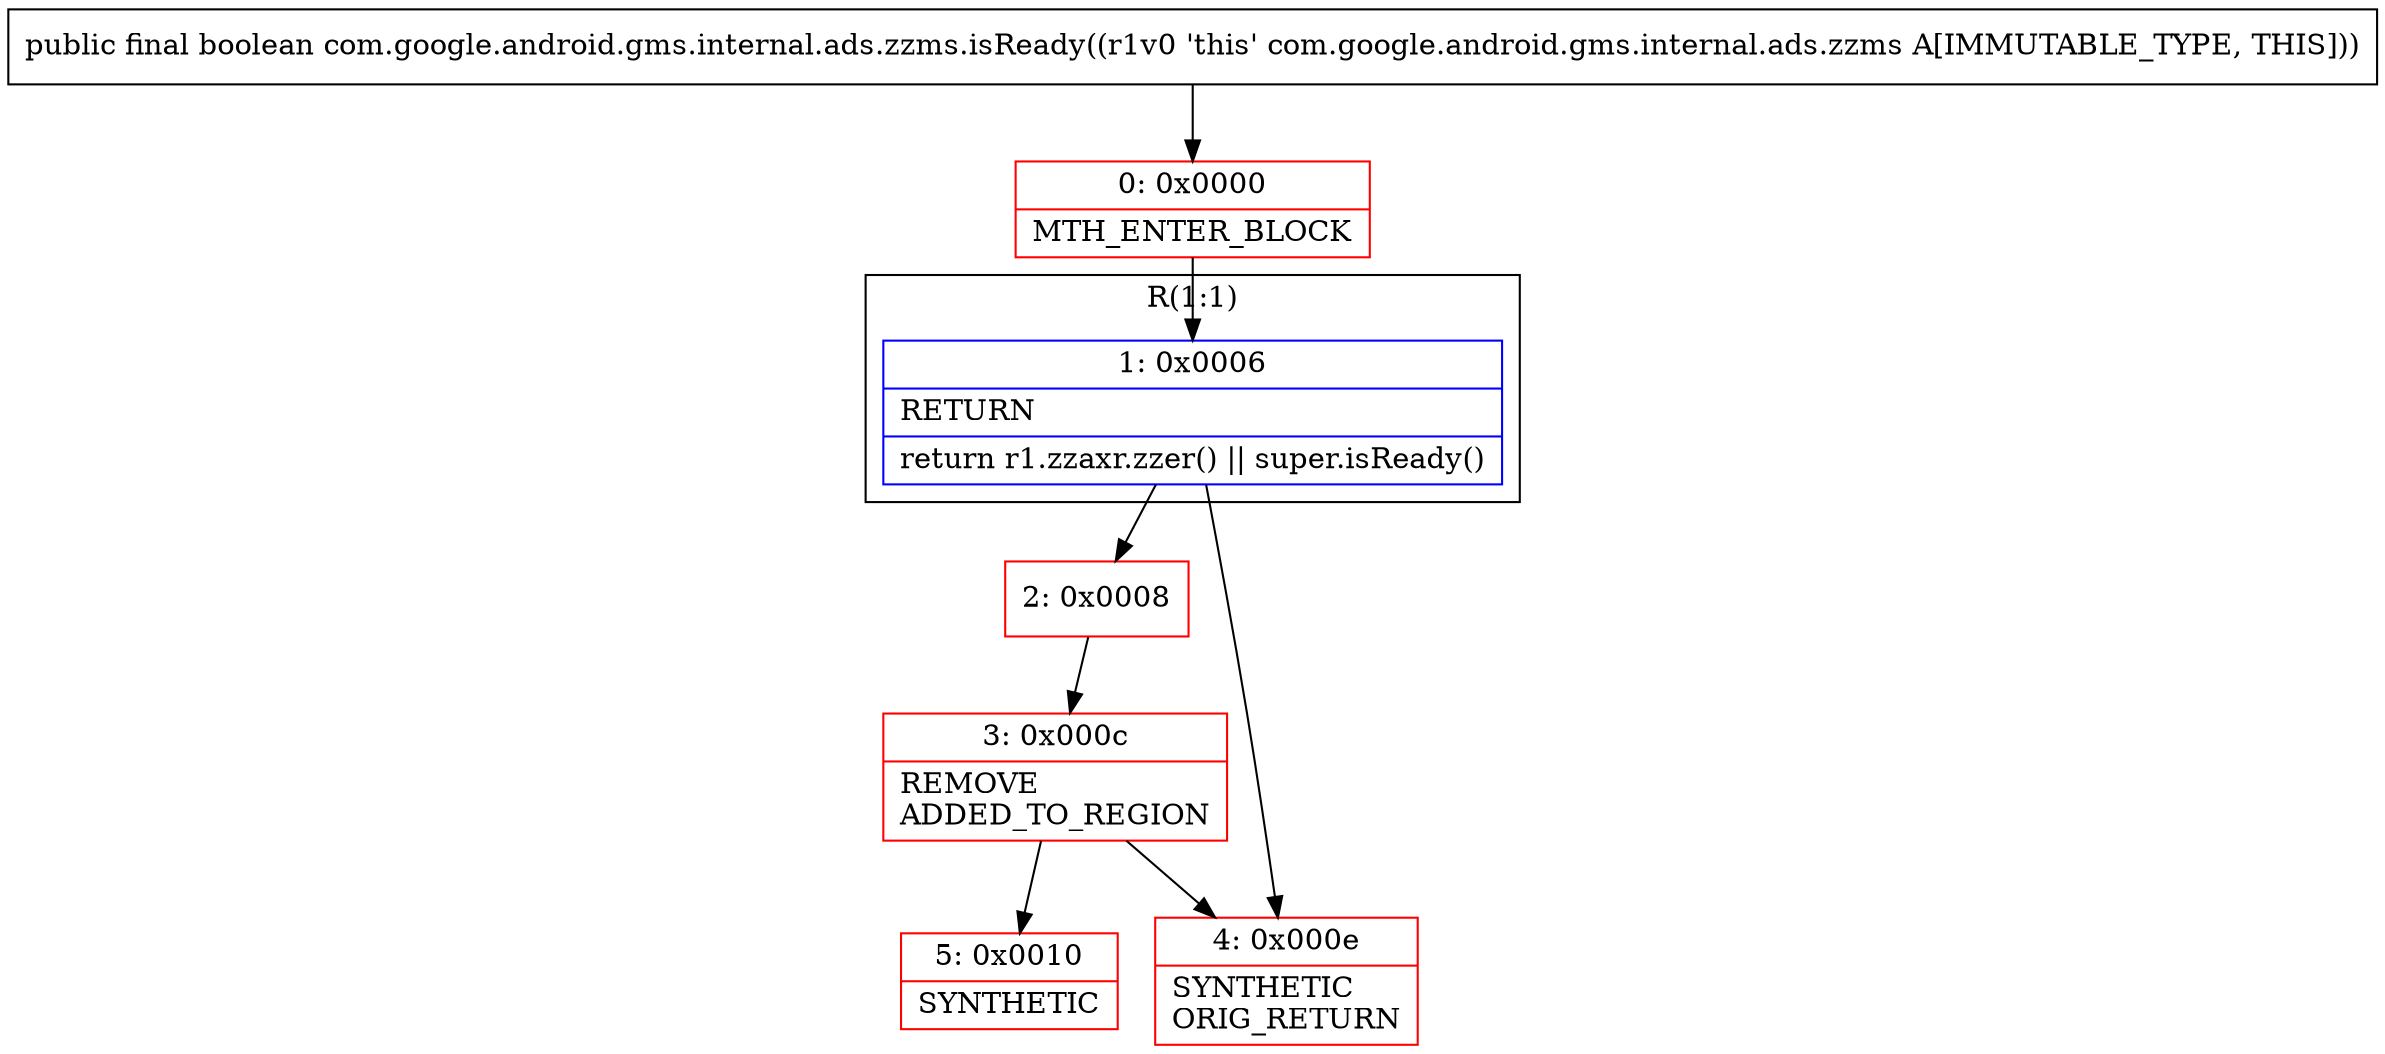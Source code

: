 digraph "CFG forcom.google.android.gms.internal.ads.zzms.isReady()Z" {
subgraph cluster_Region_133203305 {
label = "R(1:1)";
node [shape=record,color=blue];
Node_1 [shape=record,label="{1\:\ 0x0006|RETURN\l|return r1.zzaxr.zzer() \|\| super.isReady()\l}"];
}
Node_0 [shape=record,color=red,label="{0\:\ 0x0000|MTH_ENTER_BLOCK\l}"];
Node_2 [shape=record,color=red,label="{2\:\ 0x0008}"];
Node_3 [shape=record,color=red,label="{3\:\ 0x000c|REMOVE\lADDED_TO_REGION\l}"];
Node_4 [shape=record,color=red,label="{4\:\ 0x000e|SYNTHETIC\lORIG_RETURN\l}"];
Node_5 [shape=record,color=red,label="{5\:\ 0x0010|SYNTHETIC\l}"];
MethodNode[shape=record,label="{public final boolean com.google.android.gms.internal.ads.zzms.isReady((r1v0 'this' com.google.android.gms.internal.ads.zzms A[IMMUTABLE_TYPE, THIS])) }"];
MethodNode -> Node_0;
Node_1 -> Node_2;
Node_1 -> Node_4;
Node_0 -> Node_1;
Node_2 -> Node_3;
Node_3 -> Node_4;
Node_3 -> Node_5;
}

